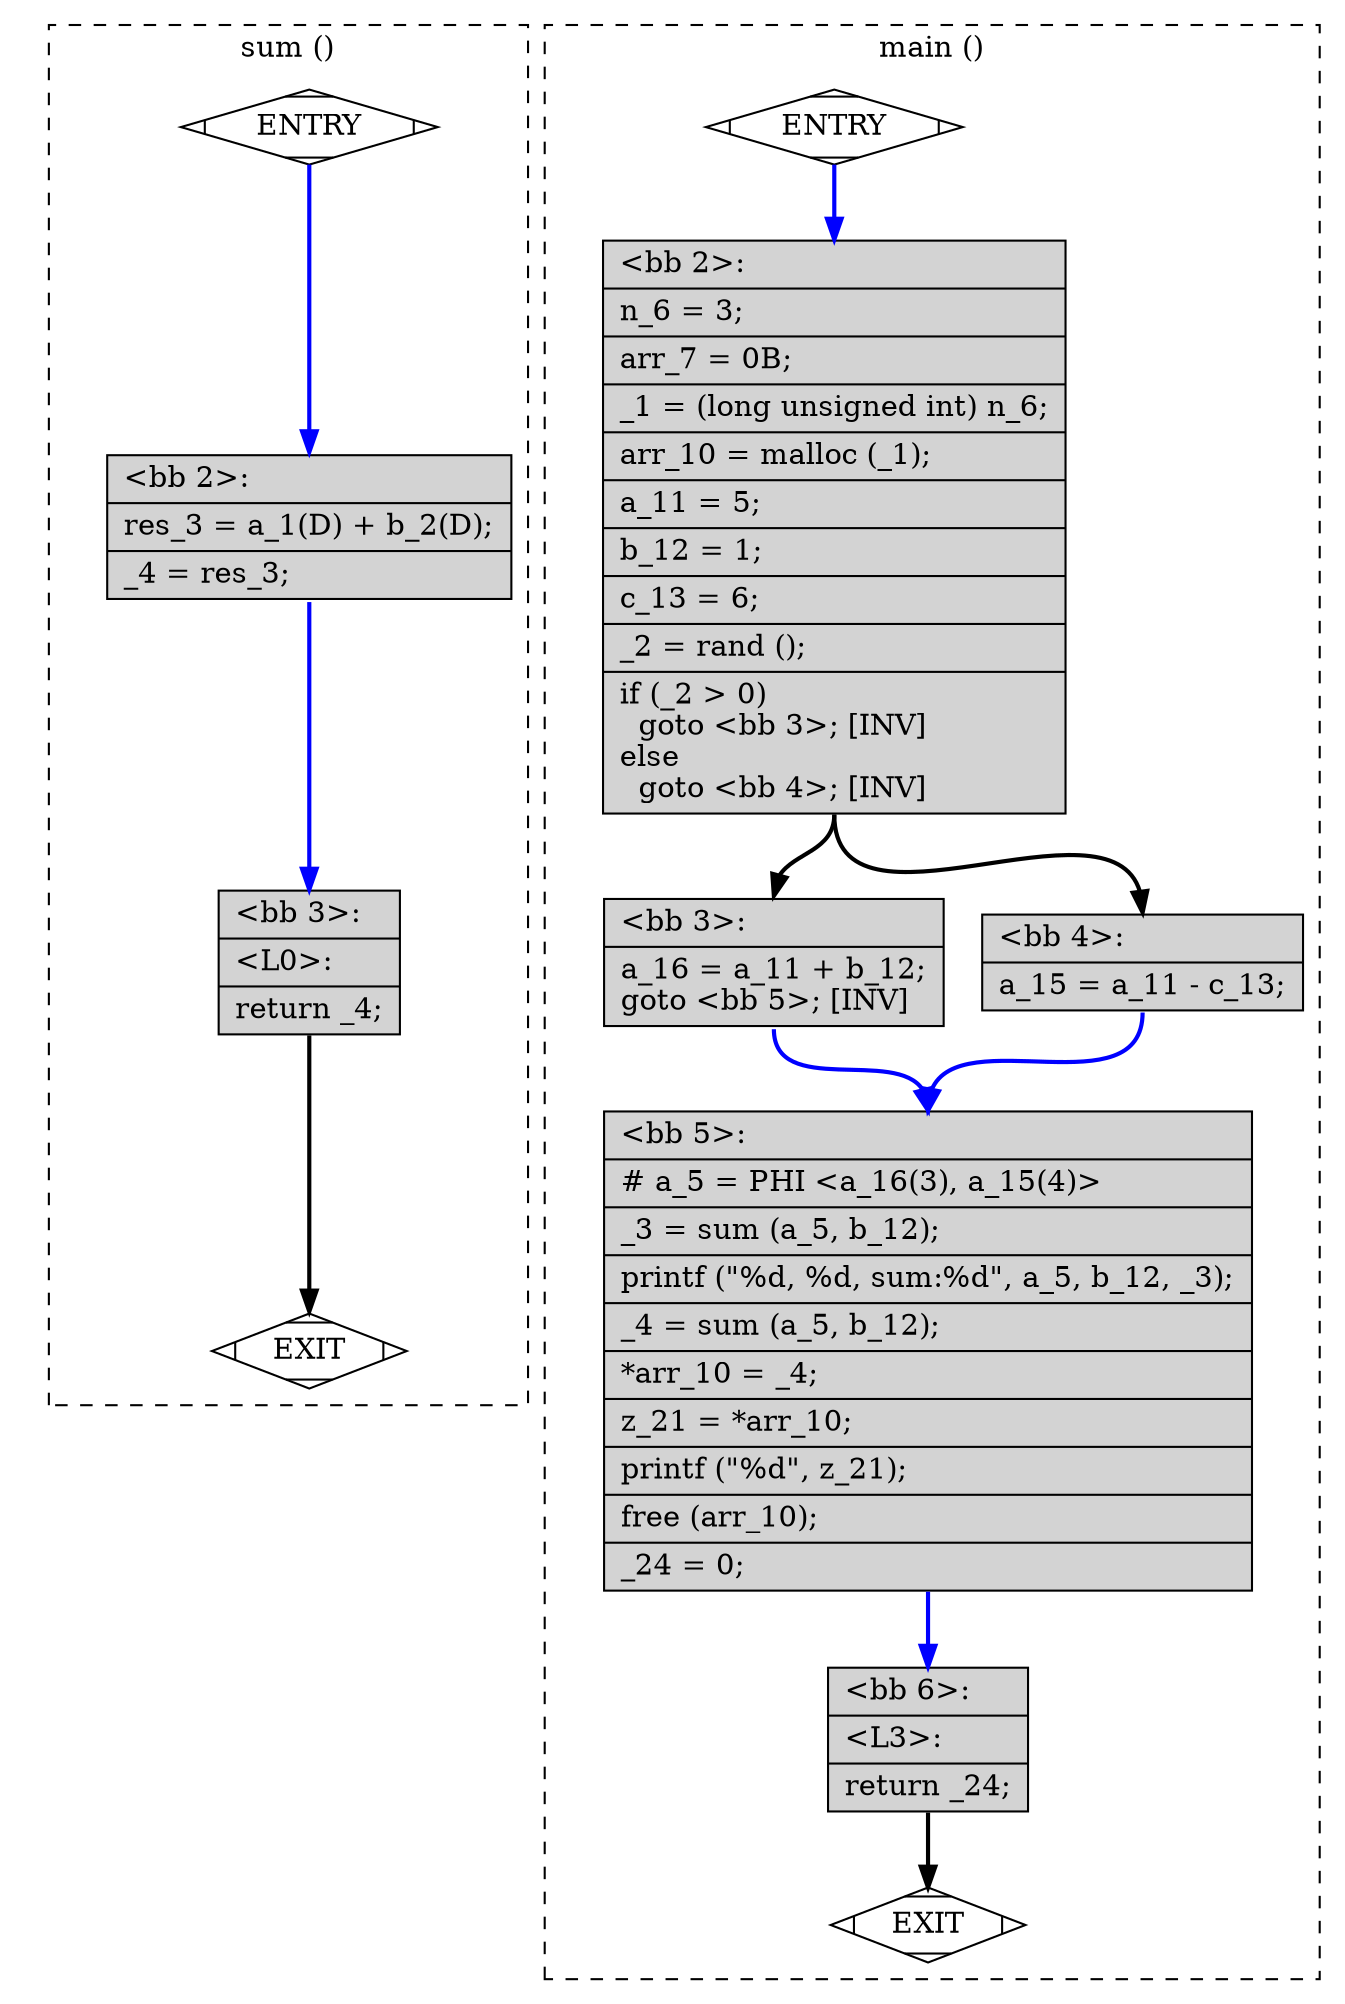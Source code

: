 digraph "a-test.c.023t.ssa" {
overlap=false;
subgraph "cluster_sum" {
	style="dashed";
	color="black";
	label="sum ()";
	fn_6_basic_block_0 [shape=Mdiamond,style=filled,fillcolor=white,label="ENTRY"];

	fn_6_basic_block_1 [shape=Mdiamond,style=filled,fillcolor=white,label="EXIT"];

	fn_6_basic_block_2 [shape=record,style=filled,fillcolor=lightgrey,label="{\<bb\ 2\>:\l\
|res_3\ =\ a_1(D)\ +\ b_2(D);\l\
|_4\ =\ res_3;\l\
}"];

	fn_6_basic_block_3 [shape=record,style=filled,fillcolor=lightgrey,label="{\<bb\ 3\>:\l\
|\<L0\>:\l\
|return\ _4;\l\
}"];

	fn_6_basic_block_0:s -> fn_6_basic_block_2:n [style="solid,bold",color=blue,weight=100,constraint=true];
	fn_6_basic_block_2:s -> fn_6_basic_block_3:n [style="solid,bold",color=blue,weight=100,constraint=true];
	fn_6_basic_block_3:s -> fn_6_basic_block_1:n [style="solid,bold",color=black,weight=10,constraint=true];
	fn_6_basic_block_0:s -> fn_6_basic_block_1:n [style="invis",constraint=true];
}
subgraph "cluster_main" {
	style="dashed";
	color="black";
	label="main ()";
	fn_7_basic_block_0 [shape=Mdiamond,style=filled,fillcolor=white,label="ENTRY"];

	fn_7_basic_block_1 [shape=Mdiamond,style=filled,fillcolor=white,label="EXIT"];

	fn_7_basic_block_2 [shape=record,style=filled,fillcolor=lightgrey,label="{\<bb\ 2\>:\l\
|n_6\ =\ 3;\l\
|arr_7\ =\ 0B;\l\
|_1\ =\ (long\ unsigned\ int)\ n_6;\l\
|arr_10\ =\ malloc\ (_1);\l\
|a_11\ =\ 5;\l\
|b_12\ =\ 1;\l\
|c_13\ =\ 6;\l\
|_2\ =\ rand\ ();\l\
|if\ (_2\ \>\ 0)\l\
\ \ goto\ \<bb\ 3\>;\ [INV]\l\
else\l\
\ \ goto\ \<bb\ 4\>;\ [INV]\l\
}"];

	fn_7_basic_block_3 [shape=record,style=filled,fillcolor=lightgrey,label="{\<bb\ 3\>:\l\
|a_16\ =\ a_11\ +\ b_12;\l\
goto\ \<bb\ 5\>;\ [INV]\l\
}"];

	fn_7_basic_block_4 [shape=record,style=filled,fillcolor=lightgrey,label="{\<bb\ 4\>:\l\
|a_15\ =\ a_11\ -\ c_13;\l\
}"];

	fn_7_basic_block_5 [shape=record,style=filled,fillcolor=lightgrey,label="{\<bb\ 5\>:\l\
|#\ a_5\ =\ PHI\ \<a_16(3),\ a_15(4)\>\l\
|_3\ =\ sum\ (a_5,\ b_12);\l\
|printf\ (\"%d,\ %d,\ sum:%d\",\ a_5,\ b_12,\ _3);\l\
|_4\ =\ sum\ (a_5,\ b_12);\l\
|*arr_10\ =\ _4;\l\
|z_21\ =\ *arr_10;\l\
|printf\ (\"%d\",\ z_21);\l\
|free\ (arr_10);\l\
|_24\ =\ 0;\l\
}"];

	fn_7_basic_block_6 [shape=record,style=filled,fillcolor=lightgrey,label="{\<bb\ 6\>:\l\
|\<L3\>:\l\
|return\ _24;\l\
}"];

	fn_7_basic_block_0:s -> fn_7_basic_block_2:n [style="solid,bold",color=blue,weight=100,constraint=true];
	fn_7_basic_block_2:s -> fn_7_basic_block_3:n [style="solid,bold",color=black,weight=10,constraint=true];
	fn_7_basic_block_2:s -> fn_7_basic_block_4:n [style="solid,bold",color=black,weight=10,constraint=true];
	fn_7_basic_block_3:s -> fn_7_basic_block_5:n [style="solid,bold",color=blue,weight=100,constraint=true];
	fn_7_basic_block_4:s -> fn_7_basic_block_5:n [style="solid,bold",color=blue,weight=100,constraint=true];
	fn_7_basic_block_5:s -> fn_7_basic_block_6:n [style="solid,bold",color=blue,weight=100,constraint=true];
	fn_7_basic_block_6:s -> fn_7_basic_block_1:n [style="solid,bold",color=black,weight=10,constraint=true];
	fn_7_basic_block_0:s -> fn_7_basic_block_1:n [style="invis",constraint=true];
}
}
